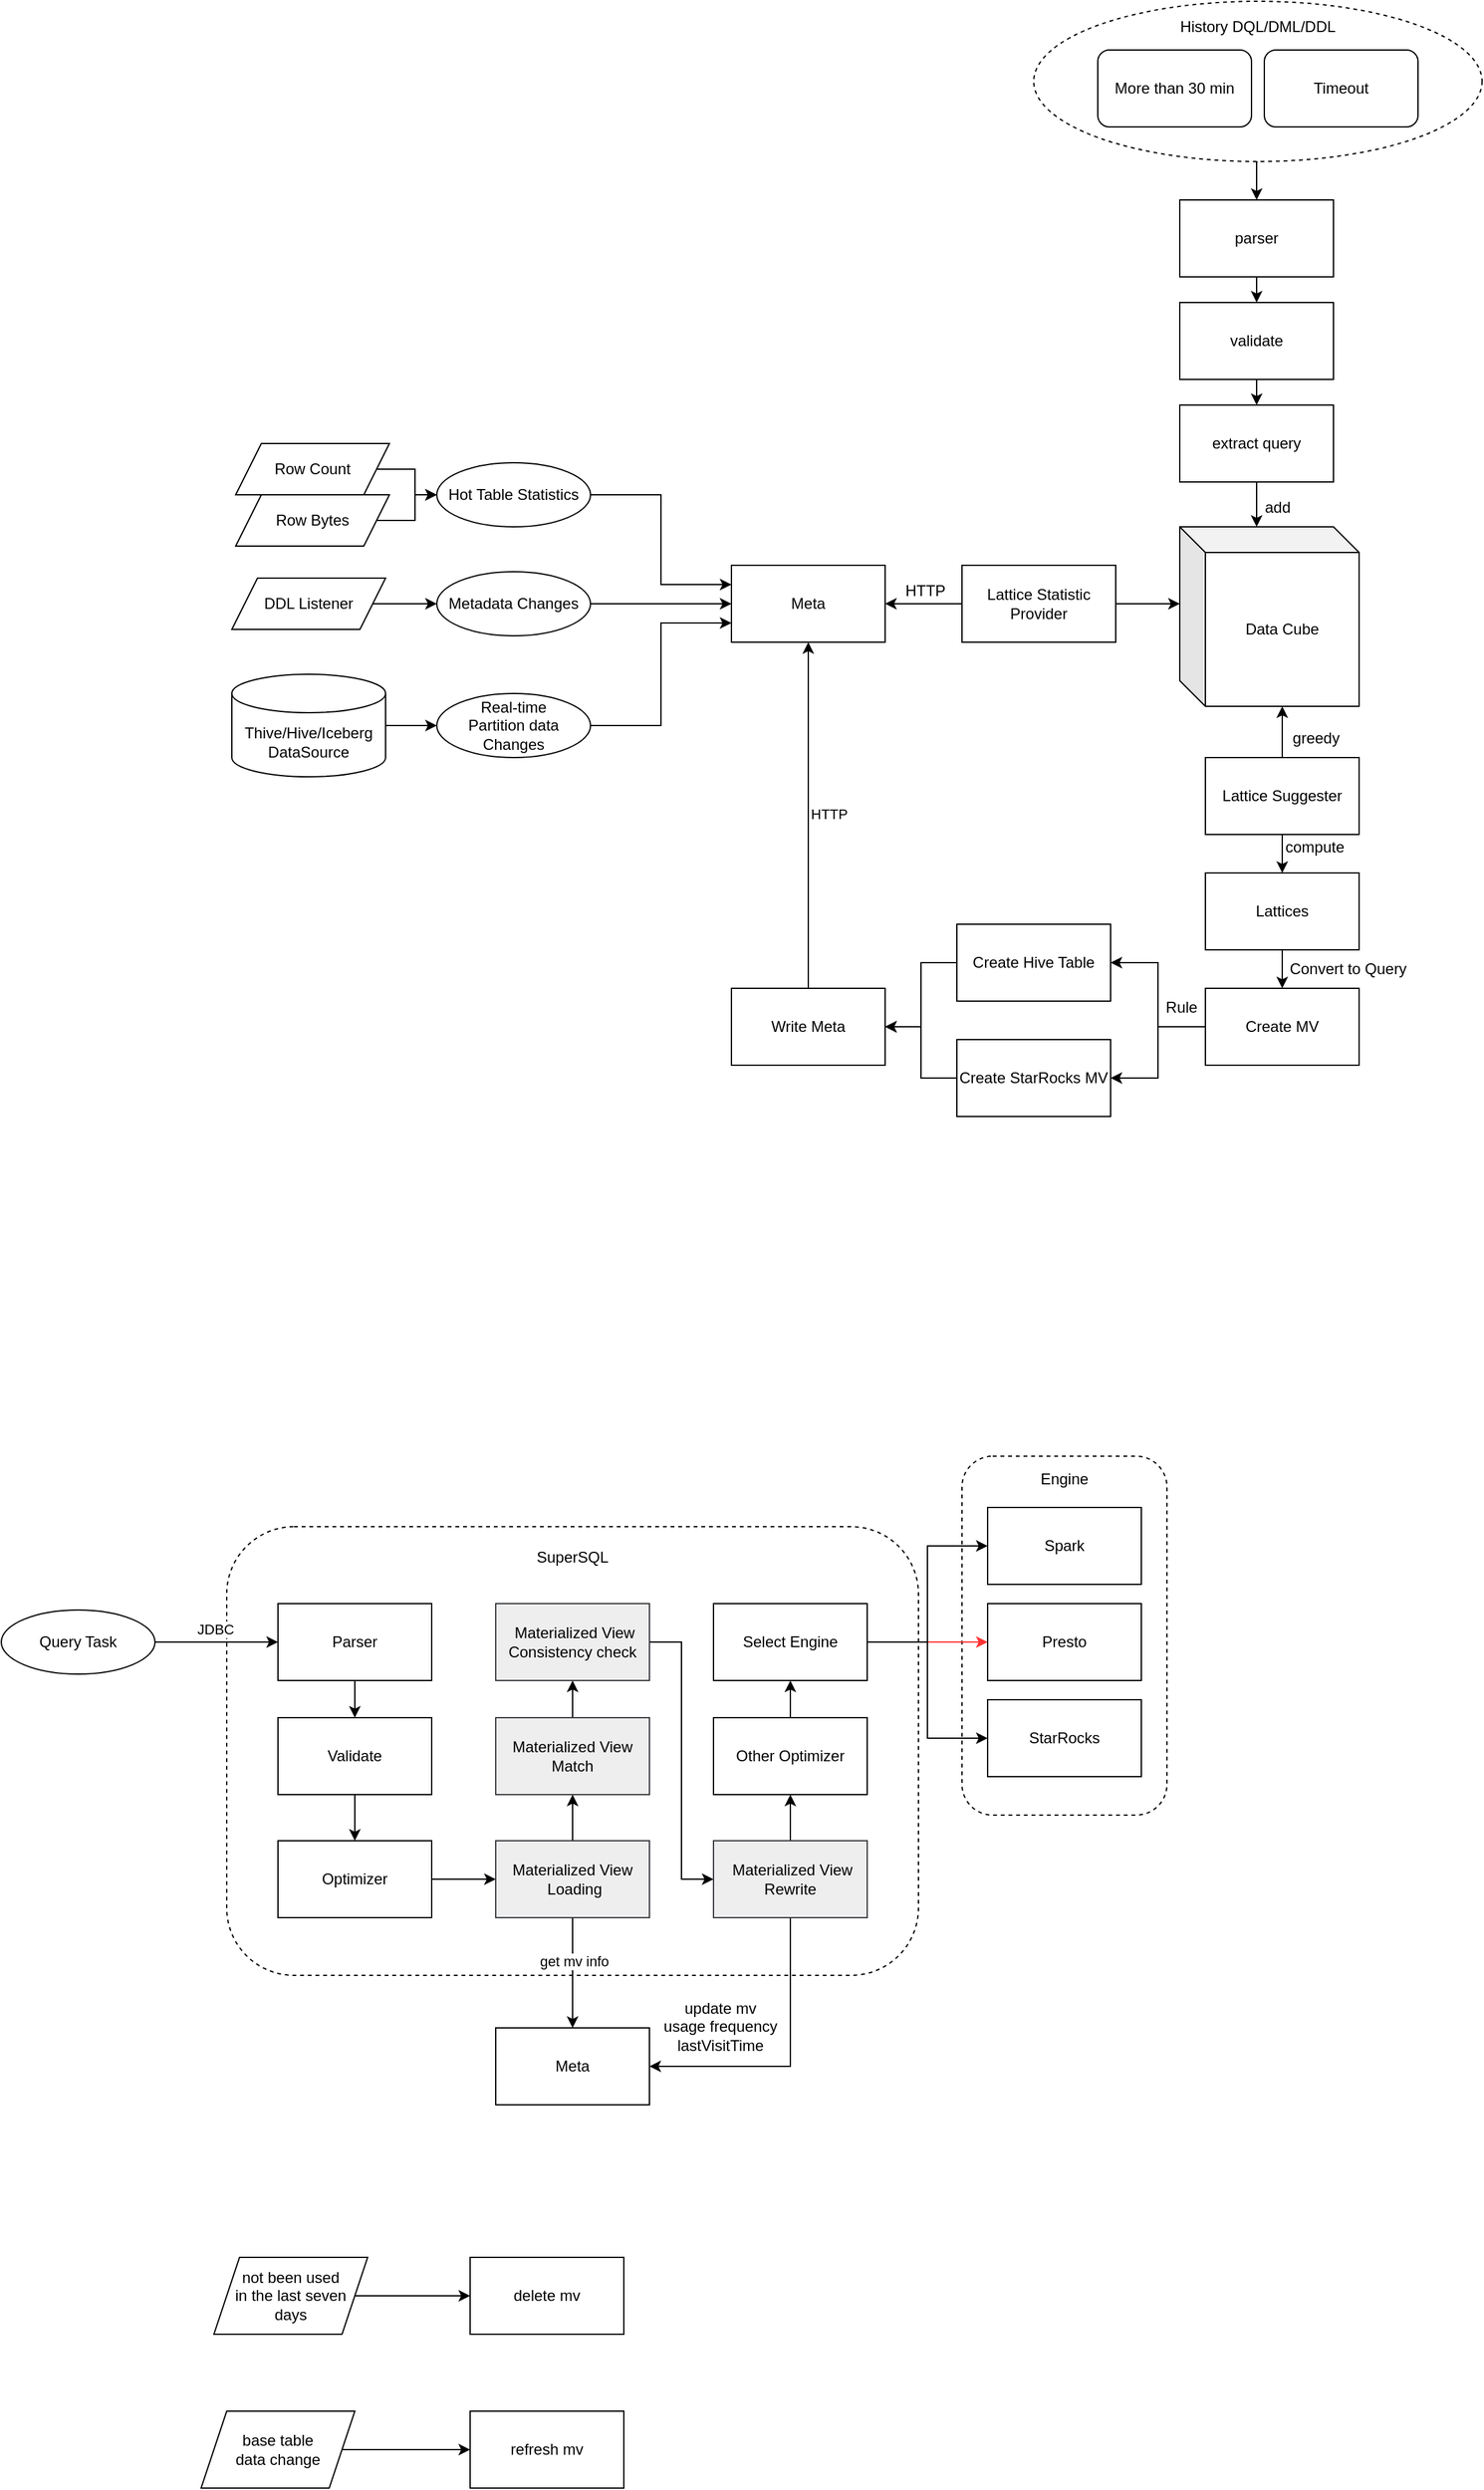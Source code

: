 <mxfile version="22.1.18" type="github">
  <diagram name="第 1 页" id="ghGFPaphjzri0F8Irfxw">
    <mxGraphModel dx="2069" dy="1955" grid="1" gridSize="10" guides="1" tooltips="1" connect="1" arrows="1" fold="1" page="1" pageScale="1" pageWidth="827" pageHeight="1169" math="0" shadow="0">
      <root>
        <mxCell id="0" />
        <mxCell id="1" parent="0" />
        <mxCell id="bA5kErI_qKJ0i6vfES4a-101" value="Engine&lt;br&gt;&lt;br&gt;&lt;br&gt;&lt;br&gt;&lt;br&gt;&lt;br&gt;&lt;br&gt;&lt;br&gt;&lt;br&gt;&lt;br&gt;&lt;br&gt;&lt;br&gt;&lt;br&gt;&lt;br&gt;&lt;br&gt;&lt;br&gt;&lt;br&gt;&lt;br&gt;" style="rounded=1;whiteSpace=wrap;html=1;dashed=1;" vertex="1" parent="1">
          <mxGeometry x="104" y="905" width="160" height="280" as="geometry" />
        </mxCell>
        <mxCell id="bA5kErI_qKJ0i6vfES4a-40" style="edgeStyle=orthogonalEdgeStyle;rounded=0;orthogonalLoop=1;jettySize=auto;html=1;exitX=0.5;exitY=1;exitDx=0;exitDy=0;entryX=0.5;entryY=0;entryDx=0;entryDy=0;" edge="1" parent="1" source="bA5kErI_qKJ0i6vfES4a-39" target="bA5kErI_qKJ0i6vfES4a-41">
          <mxGeometry relative="1" as="geometry" />
        </mxCell>
        <mxCell id="bA5kErI_qKJ0i6vfES4a-39" value="History DQL/DML/DDL&lt;br&gt;&lt;br&gt;&lt;br&gt;&lt;br&gt;&lt;br&gt;&lt;br&gt;&lt;br&gt;" style="ellipse;whiteSpace=wrap;html=1;dashed=1;" vertex="1" parent="1">
          <mxGeometry x="160" y="-230" width="350" height="125" as="geometry" />
        </mxCell>
        <mxCell id="bA5kErI_qKJ0i6vfES4a-6" style="edgeStyle=orthogonalEdgeStyle;rounded=0;orthogonalLoop=1;jettySize=auto;html=1;exitX=1;exitY=0.5;exitDx=0;exitDy=0;entryX=0;entryY=0.25;entryDx=0;entryDy=0;" edge="1" parent="1" source="bA5kErI_qKJ0i6vfES4a-1" target="bA5kErI_qKJ0i6vfES4a-3">
          <mxGeometry relative="1" as="geometry" />
        </mxCell>
        <mxCell id="bA5kErI_qKJ0i6vfES4a-1" value="Hot Table Statistics" style="ellipse;whiteSpace=wrap;html=1;" vertex="1" parent="1">
          <mxGeometry x="-306" y="130" width="120" height="50" as="geometry" />
        </mxCell>
        <mxCell id="bA5kErI_qKJ0i6vfES4a-5" style="edgeStyle=orthogonalEdgeStyle;rounded=0;orthogonalLoop=1;jettySize=auto;html=1;exitX=1;exitY=0.5;exitDx=0;exitDy=0;entryX=0;entryY=0.5;entryDx=0;entryDy=0;" edge="1" parent="1" source="bA5kErI_qKJ0i6vfES4a-2" target="bA5kErI_qKJ0i6vfES4a-3">
          <mxGeometry relative="1" as="geometry" />
        </mxCell>
        <mxCell id="bA5kErI_qKJ0i6vfES4a-2" value="Metadata Changes" style="ellipse;whiteSpace=wrap;html=1;" vertex="1" parent="1">
          <mxGeometry x="-306" y="215" width="120" height="50" as="geometry" />
        </mxCell>
        <mxCell id="bA5kErI_qKJ0i6vfES4a-3" value="Meta" style="rounded=0;whiteSpace=wrap;html=1;" vertex="1" parent="1">
          <mxGeometry x="-76" y="210" width="120" height="60" as="geometry" />
        </mxCell>
        <mxCell id="bA5kErI_qKJ0i6vfES4a-7" style="edgeStyle=orthogonalEdgeStyle;rounded=0;orthogonalLoop=1;jettySize=auto;html=1;exitX=1;exitY=0.5;exitDx=0;exitDy=0;entryX=0;entryY=0.75;entryDx=0;entryDy=0;" edge="1" parent="1" source="bA5kErI_qKJ0i6vfES4a-4" target="bA5kErI_qKJ0i6vfES4a-3">
          <mxGeometry relative="1" as="geometry" />
        </mxCell>
        <mxCell id="bA5kErI_qKJ0i6vfES4a-4" value="Real-time&lt;br&gt;Partition data &lt;br&gt;Changes" style="ellipse;whiteSpace=wrap;html=1;" vertex="1" parent="1">
          <mxGeometry x="-306" y="310" width="120" height="50" as="geometry" />
        </mxCell>
        <mxCell id="bA5kErI_qKJ0i6vfES4a-10" value="Data Cube" style="shape=cube;whiteSpace=wrap;html=1;boundedLbl=1;backgroundOutline=1;darkOpacity=0.05;darkOpacity2=0.1;" vertex="1" parent="1">
          <mxGeometry x="274" y="180" width="140" height="140" as="geometry" />
        </mxCell>
        <mxCell id="bA5kErI_qKJ0i6vfES4a-29" style="edgeStyle=orthogonalEdgeStyle;rounded=0;orthogonalLoop=1;jettySize=auto;html=1;exitX=0.5;exitY=1;exitDx=0;exitDy=0;entryX=0.5;entryY=0;entryDx=0;entryDy=0;" edge="1" parent="1" source="bA5kErI_qKJ0i6vfES4a-11" target="bA5kErI_qKJ0i6vfES4a-28">
          <mxGeometry relative="1" as="geometry" />
        </mxCell>
        <mxCell id="bA5kErI_qKJ0i6vfES4a-11" value="Lattice Suggester" style="rounded=0;whiteSpace=wrap;html=1;" vertex="1" parent="1">
          <mxGeometry x="294" y="360" width="120" height="60" as="geometry" />
        </mxCell>
        <mxCell id="bA5kErI_qKJ0i6vfES4a-12" style="edgeStyle=orthogonalEdgeStyle;rounded=0;orthogonalLoop=1;jettySize=auto;html=1;exitX=0.5;exitY=0;exitDx=0;exitDy=0;entryX=0;entryY=0;entryDx=80;entryDy=140;entryPerimeter=0;startArrow=none;startFill=0;endArrow=classic;endFill=1;" edge="1" parent="1" source="bA5kErI_qKJ0i6vfES4a-11" target="bA5kErI_qKJ0i6vfES4a-10">
          <mxGeometry relative="1" as="geometry" />
        </mxCell>
        <mxCell id="bA5kErI_qKJ0i6vfES4a-14" style="edgeStyle=orthogonalEdgeStyle;rounded=0;orthogonalLoop=1;jettySize=auto;html=1;exitX=0;exitY=0.5;exitDx=0;exitDy=0;entryX=1;entryY=0.5;entryDx=0;entryDy=0;" edge="1" parent="1" source="bA5kErI_qKJ0i6vfES4a-13" target="bA5kErI_qKJ0i6vfES4a-3">
          <mxGeometry relative="1" as="geometry" />
        </mxCell>
        <mxCell id="bA5kErI_qKJ0i6vfES4a-13" value="Lattice Statistic Provider" style="rounded=0;whiteSpace=wrap;html=1;" vertex="1" parent="1">
          <mxGeometry x="104" y="210" width="120" height="60" as="geometry" />
        </mxCell>
        <mxCell id="bA5kErI_qKJ0i6vfES4a-19" style="edgeStyle=orthogonalEdgeStyle;rounded=0;orthogonalLoop=1;jettySize=auto;html=1;exitX=1;exitY=0.5;exitDx=0;exitDy=0;entryX=0;entryY=0.5;entryDx=0;entryDy=0;" edge="1" parent="1" source="bA5kErI_qKJ0i6vfES4a-15" target="bA5kErI_qKJ0i6vfES4a-1">
          <mxGeometry relative="1" as="geometry" />
        </mxCell>
        <mxCell id="bA5kErI_qKJ0i6vfES4a-15" value="Row Bytes" style="shape=parallelogram;perimeter=parallelogramPerimeter;whiteSpace=wrap;html=1;fixedSize=1;" vertex="1" parent="1">
          <mxGeometry x="-463" y="155" width="120" height="40" as="geometry" />
        </mxCell>
        <mxCell id="bA5kErI_qKJ0i6vfES4a-18" style="edgeStyle=orthogonalEdgeStyle;rounded=0;orthogonalLoop=1;jettySize=auto;html=1;exitX=1;exitY=0.5;exitDx=0;exitDy=0;entryX=0;entryY=0.5;entryDx=0;entryDy=0;" edge="1" parent="1" source="bA5kErI_qKJ0i6vfES4a-17" target="bA5kErI_qKJ0i6vfES4a-1">
          <mxGeometry relative="1" as="geometry" />
        </mxCell>
        <mxCell id="bA5kErI_qKJ0i6vfES4a-17" value="Row Count" style="shape=parallelogram;perimeter=parallelogramPerimeter;whiteSpace=wrap;html=1;fixedSize=1;" vertex="1" parent="1">
          <mxGeometry x="-463" y="115" width="120" height="40" as="geometry" />
        </mxCell>
        <mxCell id="bA5kErI_qKJ0i6vfES4a-22" style="edgeStyle=orthogonalEdgeStyle;rounded=0;orthogonalLoop=1;jettySize=auto;html=1;exitX=1;exitY=0.5;exitDx=0;exitDy=0;entryX=0;entryY=0.5;entryDx=0;entryDy=0;" edge="1" parent="1" source="bA5kErI_qKJ0i6vfES4a-20" target="bA5kErI_qKJ0i6vfES4a-2">
          <mxGeometry relative="1" as="geometry" />
        </mxCell>
        <mxCell id="bA5kErI_qKJ0i6vfES4a-20" value="DDL Listener" style="shape=parallelogram;perimeter=parallelogramPerimeter;whiteSpace=wrap;html=1;fixedSize=1;" vertex="1" parent="1">
          <mxGeometry x="-466" y="220" width="120" height="40" as="geometry" />
        </mxCell>
        <mxCell id="bA5kErI_qKJ0i6vfES4a-21" style="edgeStyle=orthogonalEdgeStyle;rounded=0;orthogonalLoop=1;jettySize=auto;html=1;exitX=1;exitY=0.5;exitDx=0;exitDy=0;entryX=0;entryY=0;entryDx=0;entryDy=60;entryPerimeter=0;" edge="1" parent="1" source="bA5kErI_qKJ0i6vfES4a-13" target="bA5kErI_qKJ0i6vfES4a-10">
          <mxGeometry relative="1" as="geometry" />
        </mxCell>
        <mxCell id="bA5kErI_qKJ0i6vfES4a-25" style="edgeStyle=orthogonalEdgeStyle;rounded=0;orthogonalLoop=1;jettySize=auto;html=1;exitX=1;exitY=0.5;exitDx=0;exitDy=0;exitPerimeter=0;entryX=0;entryY=0.5;entryDx=0;entryDy=0;" edge="1" parent="1" source="bA5kErI_qKJ0i6vfES4a-24" target="bA5kErI_qKJ0i6vfES4a-4">
          <mxGeometry relative="1" as="geometry" />
        </mxCell>
        <mxCell id="bA5kErI_qKJ0i6vfES4a-24" value="Thive/Hive/Iceberg&lt;br&gt;DataSource" style="shape=cylinder3;whiteSpace=wrap;html=1;boundedLbl=1;backgroundOutline=1;size=15;" vertex="1" parent="1">
          <mxGeometry x="-466" y="295" width="120" height="80" as="geometry" />
        </mxCell>
        <mxCell id="bA5kErI_qKJ0i6vfES4a-31" style="edgeStyle=orthogonalEdgeStyle;rounded=0;orthogonalLoop=1;jettySize=auto;html=1;exitX=0.5;exitY=1;exitDx=0;exitDy=0;entryX=0.5;entryY=0;entryDx=0;entryDy=0;" edge="1" parent="1" source="bA5kErI_qKJ0i6vfES4a-28" target="bA5kErI_qKJ0i6vfES4a-30">
          <mxGeometry relative="1" as="geometry" />
        </mxCell>
        <mxCell id="bA5kErI_qKJ0i6vfES4a-28" value="Lattices" style="rounded=0;whiteSpace=wrap;html=1;" vertex="1" parent="1">
          <mxGeometry x="294" y="450" width="120" height="60" as="geometry" />
        </mxCell>
        <mxCell id="bA5kErI_qKJ0i6vfES4a-77" style="edgeStyle=orthogonalEdgeStyle;rounded=0;orthogonalLoop=1;jettySize=auto;html=1;exitX=0;exitY=0.5;exitDx=0;exitDy=0;" edge="1" parent="1" source="bA5kErI_qKJ0i6vfES4a-30" target="bA5kErI_qKJ0i6vfES4a-75">
          <mxGeometry relative="1" as="geometry" />
        </mxCell>
        <mxCell id="bA5kErI_qKJ0i6vfES4a-78" style="edgeStyle=orthogonalEdgeStyle;rounded=0;orthogonalLoop=1;jettySize=auto;html=1;exitX=0;exitY=0.5;exitDx=0;exitDy=0;entryX=1;entryY=0.5;entryDx=0;entryDy=0;" edge="1" parent="1" source="bA5kErI_qKJ0i6vfES4a-30" target="bA5kErI_qKJ0i6vfES4a-76">
          <mxGeometry relative="1" as="geometry" />
        </mxCell>
        <mxCell id="bA5kErI_qKJ0i6vfES4a-30" value="Create MV" style="rounded=0;whiteSpace=wrap;html=1;" vertex="1" parent="1">
          <mxGeometry x="294" y="540" width="120" height="60" as="geometry" />
        </mxCell>
        <mxCell id="bA5kErI_qKJ0i6vfES4a-32" value="Convert to Query" style="text;html=1;align=center;verticalAlign=middle;resizable=0;points=[];autosize=1;strokeColor=none;fillColor=none;" vertex="1" parent="1">
          <mxGeometry x="350" y="510" width="110" height="30" as="geometry" />
        </mxCell>
        <mxCell id="bA5kErI_qKJ0i6vfES4a-37" value="More than 30 min" style="rounded=1;whiteSpace=wrap;html=1;" vertex="1" parent="1">
          <mxGeometry x="210" y="-192" width="120" height="60" as="geometry" />
        </mxCell>
        <mxCell id="bA5kErI_qKJ0i6vfES4a-38" value="Timeout" style="rounded=1;whiteSpace=wrap;html=1;" vertex="1" parent="1">
          <mxGeometry x="340" y="-192" width="120" height="60" as="geometry" />
        </mxCell>
        <mxCell id="bA5kErI_qKJ0i6vfES4a-47" style="edgeStyle=orthogonalEdgeStyle;rounded=0;orthogonalLoop=1;jettySize=auto;html=1;exitX=0.5;exitY=1;exitDx=0;exitDy=0;entryX=0.5;entryY=0;entryDx=0;entryDy=0;" edge="1" parent="1" source="bA5kErI_qKJ0i6vfES4a-41" target="bA5kErI_qKJ0i6vfES4a-42">
          <mxGeometry relative="1" as="geometry" />
        </mxCell>
        <mxCell id="bA5kErI_qKJ0i6vfES4a-41" value="parser" style="rounded=0;whiteSpace=wrap;html=1;" vertex="1" parent="1">
          <mxGeometry x="274" y="-75" width="120" height="60" as="geometry" />
        </mxCell>
        <mxCell id="bA5kErI_qKJ0i6vfES4a-46" style="edgeStyle=orthogonalEdgeStyle;rounded=0;orthogonalLoop=1;jettySize=auto;html=1;exitX=0.5;exitY=1;exitDx=0;exitDy=0;entryX=0.5;entryY=0;entryDx=0;entryDy=0;" edge="1" parent="1" source="bA5kErI_qKJ0i6vfES4a-42" target="bA5kErI_qKJ0i6vfES4a-43">
          <mxGeometry relative="1" as="geometry" />
        </mxCell>
        <mxCell id="bA5kErI_qKJ0i6vfES4a-42" value="validate" style="rounded=0;whiteSpace=wrap;html=1;" vertex="1" parent="1">
          <mxGeometry x="274" y="5" width="120" height="60" as="geometry" />
        </mxCell>
        <mxCell id="bA5kErI_qKJ0i6vfES4a-43" value="extract query" style="rounded=0;whiteSpace=wrap;html=1;" vertex="1" parent="1">
          <mxGeometry x="274" y="85" width="120" height="60" as="geometry" />
        </mxCell>
        <mxCell id="bA5kErI_qKJ0i6vfES4a-44" style="edgeStyle=orthogonalEdgeStyle;rounded=0;orthogonalLoop=1;jettySize=auto;html=1;exitX=0.5;exitY=1;exitDx=0;exitDy=0;entryX=0;entryY=0;entryDx=60;entryDy=0;entryPerimeter=0;" edge="1" parent="1" source="bA5kErI_qKJ0i6vfES4a-43" target="bA5kErI_qKJ0i6vfES4a-10">
          <mxGeometry relative="1" as="geometry" />
        </mxCell>
        <mxCell id="bA5kErI_qKJ0i6vfES4a-45" value="add" style="text;html=1;align=center;verticalAlign=middle;resizable=0;points=[];autosize=1;strokeColor=none;fillColor=none;" vertex="1" parent="1">
          <mxGeometry x="330" y="150" width="40" height="30" as="geometry" />
        </mxCell>
        <mxCell id="bA5kErI_qKJ0i6vfES4a-48" value="compute" style="text;html=1;align=center;verticalAlign=middle;resizable=0;points=[];autosize=1;strokeColor=none;fillColor=none;" vertex="1" parent="1">
          <mxGeometry x="344" y="415" width="70" height="30" as="geometry" />
        </mxCell>
        <mxCell id="bA5kErI_qKJ0i6vfES4a-70" value="greedy" style="text;html=1;align=center;verticalAlign=middle;resizable=0;points=[];autosize=1;strokeColor=none;fillColor=none;" vertex="1" parent="1">
          <mxGeometry x="350" y="330" width="60" height="30" as="geometry" />
        </mxCell>
        <mxCell id="bA5kErI_qKJ0i6vfES4a-71" value="HTTP" style="text;html=1;align=center;verticalAlign=middle;resizable=0;points=[];autosize=1;strokeColor=none;fillColor=none;" vertex="1" parent="1">
          <mxGeometry x="50" y="215" width="50" height="30" as="geometry" />
        </mxCell>
        <mxCell id="bA5kErI_qKJ0i6vfES4a-83" style="edgeStyle=orthogonalEdgeStyle;rounded=0;orthogonalLoop=1;jettySize=auto;html=1;exitX=0;exitY=0.5;exitDx=0;exitDy=0;entryX=1;entryY=0.5;entryDx=0;entryDy=0;" edge="1" parent="1" source="bA5kErI_qKJ0i6vfES4a-75" target="bA5kErI_qKJ0i6vfES4a-81">
          <mxGeometry relative="1" as="geometry" />
        </mxCell>
        <mxCell id="bA5kErI_qKJ0i6vfES4a-75" value="Create Hive Table" style="rounded=0;whiteSpace=wrap;html=1;" vertex="1" parent="1">
          <mxGeometry x="100" y="490" width="120" height="60" as="geometry" />
        </mxCell>
        <mxCell id="bA5kErI_qKJ0i6vfES4a-85" style="edgeStyle=orthogonalEdgeStyle;rounded=0;orthogonalLoop=1;jettySize=auto;html=1;exitX=0;exitY=0.5;exitDx=0;exitDy=0;entryX=1;entryY=0.5;entryDx=0;entryDy=0;" edge="1" parent="1" source="bA5kErI_qKJ0i6vfES4a-76" target="bA5kErI_qKJ0i6vfES4a-81">
          <mxGeometry relative="1" as="geometry" />
        </mxCell>
        <mxCell id="bA5kErI_qKJ0i6vfES4a-76" value="Create StarRocks MV" style="rounded=0;whiteSpace=wrap;html=1;" vertex="1" parent="1">
          <mxGeometry x="100" y="580" width="120" height="60" as="geometry" />
        </mxCell>
        <mxCell id="bA5kErI_qKJ0i6vfES4a-79" value="Rule" style="text;html=1;align=center;verticalAlign=middle;resizable=0;points=[];autosize=1;strokeColor=none;fillColor=none;" vertex="1" parent="1">
          <mxGeometry x="250" y="540" width="50" height="30" as="geometry" />
        </mxCell>
        <mxCell id="bA5kErI_qKJ0i6vfES4a-82" style="edgeStyle=orthogonalEdgeStyle;rounded=0;orthogonalLoop=1;jettySize=auto;html=1;exitX=0.5;exitY=0;exitDx=0;exitDy=0;entryX=0.5;entryY=1;entryDx=0;entryDy=0;" edge="1" parent="1" source="bA5kErI_qKJ0i6vfES4a-81" target="bA5kErI_qKJ0i6vfES4a-3">
          <mxGeometry relative="1" as="geometry" />
        </mxCell>
        <mxCell id="bA5kErI_qKJ0i6vfES4a-109" value="HTTP" style="edgeLabel;html=1;align=center;verticalAlign=middle;resizable=0;points=[];" vertex="1" connectable="0" parent="bA5kErI_qKJ0i6vfES4a-82">
          <mxGeometry x="0.007" y="-2" relative="1" as="geometry">
            <mxPoint x="14" as="offset" />
          </mxGeometry>
        </mxCell>
        <mxCell id="bA5kErI_qKJ0i6vfES4a-81" value="Write Meta" style="rounded=0;whiteSpace=wrap;html=1;" vertex="1" parent="1">
          <mxGeometry x="-76" y="540" width="120" height="60" as="geometry" />
        </mxCell>
        <mxCell id="bA5kErI_qKJ0i6vfES4a-86" value="SuperSQL&lt;br&gt;&lt;br&gt;&lt;br&gt;&lt;br&gt;&lt;br&gt;&lt;br&gt;&lt;br&gt;&lt;br&gt;&lt;br&gt;&lt;br&gt;&lt;br&gt;&lt;br&gt;&lt;br&gt;&lt;br&gt;&lt;br&gt;&lt;br&gt;&lt;br&gt;&lt;br&gt;&lt;br&gt;&lt;br&gt;&lt;br&gt;&lt;br&gt;" style="rounded=1;whiteSpace=wrap;html=1;dashed=1;" vertex="1" parent="1">
          <mxGeometry x="-470" y="960" width="540" height="350" as="geometry" />
        </mxCell>
        <mxCell id="bA5kErI_qKJ0i6vfES4a-87" style="edgeStyle=orthogonalEdgeStyle;rounded=0;orthogonalLoop=1;jettySize=auto;html=1;exitX=0.5;exitY=0;exitDx=0;exitDy=0;entryX=0.5;entryY=1;entryDx=0;entryDy=0;" edge="1" parent="1" source="bA5kErI_qKJ0i6vfES4a-120" target="bA5kErI_qKJ0i6vfES4a-100">
          <mxGeometry relative="1" as="geometry" />
        </mxCell>
        <mxCell id="bA5kErI_qKJ0i6vfES4a-121" style="edgeStyle=orthogonalEdgeStyle;rounded=0;orthogonalLoop=1;jettySize=auto;html=1;exitX=0.5;exitY=0;exitDx=0;exitDy=0;entryX=0.5;entryY=1;entryDx=0;entryDy=0;" edge="1" parent="1" source="bA5kErI_qKJ0i6vfES4a-88" target="bA5kErI_qKJ0i6vfES4a-120">
          <mxGeometry relative="1" as="geometry" />
        </mxCell>
        <mxCell id="bA5kErI_qKJ0i6vfES4a-122" style="edgeStyle=orthogonalEdgeStyle;rounded=0;orthogonalLoop=1;jettySize=auto;html=1;exitX=0.5;exitY=1;exitDx=0;exitDy=0;entryX=1;entryY=0.5;entryDx=0;entryDy=0;" edge="1" parent="1" source="bA5kErI_qKJ0i6vfES4a-88" target="bA5kErI_qKJ0i6vfES4a-112">
          <mxGeometry relative="1" as="geometry" />
        </mxCell>
        <mxCell id="bA5kErI_qKJ0i6vfES4a-88" value="&amp;nbsp;Materialized View Rewrite" style="rounded=0;whiteSpace=wrap;html=1;fillColor=#eeeeee;strokeColor=#36393d;" vertex="1" parent="1">
          <mxGeometry x="-90" y="1205" width="120" height="60" as="geometry" />
        </mxCell>
        <mxCell id="bA5kErI_qKJ0i6vfES4a-89" style="edgeStyle=orthogonalEdgeStyle;rounded=0;orthogonalLoop=1;jettySize=auto;html=1;exitX=0.5;exitY=1;exitDx=0;exitDy=0;entryX=0.5;entryY=0;entryDx=0;entryDy=0;" edge="1" parent="1" source="bA5kErI_qKJ0i6vfES4a-90" target="bA5kErI_qKJ0i6vfES4a-92">
          <mxGeometry relative="1" as="geometry" />
        </mxCell>
        <mxCell id="bA5kErI_qKJ0i6vfES4a-90" value="Parser" style="rounded=0;whiteSpace=wrap;html=1;" vertex="1" parent="1">
          <mxGeometry x="-430" y="1020" width="120" height="60" as="geometry" />
        </mxCell>
        <mxCell id="bA5kErI_qKJ0i6vfES4a-91" style="edgeStyle=orthogonalEdgeStyle;rounded=0;orthogonalLoop=1;jettySize=auto;html=1;exitX=0.5;exitY=1;exitDx=0;exitDy=0;entryX=0.5;entryY=0;entryDx=0;entryDy=0;" edge="1" parent="1" source="bA5kErI_qKJ0i6vfES4a-92" target="bA5kErI_qKJ0i6vfES4a-94">
          <mxGeometry relative="1" as="geometry" />
        </mxCell>
        <mxCell id="bA5kErI_qKJ0i6vfES4a-92" value="Validate" style="rounded=0;whiteSpace=wrap;html=1;" vertex="1" parent="1">
          <mxGeometry x="-430" y="1109" width="120" height="60" as="geometry" />
        </mxCell>
        <mxCell id="bA5kErI_qKJ0i6vfES4a-93" style="edgeStyle=orthogonalEdgeStyle;rounded=0;orthogonalLoop=1;jettySize=auto;html=1;exitX=1;exitY=0.5;exitDx=0;exitDy=0;entryX=0;entryY=0.5;entryDx=0;entryDy=0;" edge="1" parent="1" source="bA5kErI_qKJ0i6vfES4a-94" target="bA5kErI_qKJ0i6vfES4a-98">
          <mxGeometry relative="1" as="geometry" />
        </mxCell>
        <mxCell id="bA5kErI_qKJ0i6vfES4a-94" value="Optimizer" style="rounded=0;whiteSpace=wrap;html=1;" vertex="1" parent="1">
          <mxGeometry x="-430" y="1205" width="120" height="60" as="geometry" />
        </mxCell>
        <mxCell id="bA5kErI_qKJ0i6vfES4a-95" style="edgeStyle=orthogonalEdgeStyle;rounded=0;orthogonalLoop=1;jettySize=auto;html=1;exitX=1;exitY=0.5;exitDx=0;exitDy=0;entryX=0;entryY=0.5;entryDx=0;entryDy=0;" edge="1" parent="1" source="bA5kErI_qKJ0i6vfES4a-110" target="bA5kErI_qKJ0i6vfES4a-90">
          <mxGeometry relative="1" as="geometry">
            <mxPoint x="-434" y="1046" as="sourcePoint" />
          </mxGeometry>
        </mxCell>
        <mxCell id="bA5kErI_qKJ0i6vfES4a-111" value="JDBC" style="edgeLabel;html=1;align=center;verticalAlign=middle;resizable=0;points=[];" vertex="1" connectable="0" parent="bA5kErI_qKJ0i6vfES4a-95">
          <mxGeometry x="-0.105" y="-2" relative="1" as="geometry">
            <mxPoint x="4" y="-12" as="offset" />
          </mxGeometry>
        </mxCell>
        <mxCell id="bA5kErI_qKJ0i6vfES4a-97" style="edgeStyle=orthogonalEdgeStyle;rounded=0;orthogonalLoop=1;jettySize=auto;html=1;exitX=0.5;exitY=0;exitDx=0;exitDy=0;entryX=0.5;entryY=1;entryDx=0;entryDy=0;" edge="1" parent="1" source="bA5kErI_qKJ0i6vfES4a-98" target="bA5kErI_qKJ0i6vfES4a-115">
          <mxGeometry relative="1" as="geometry" />
        </mxCell>
        <mxCell id="bA5kErI_qKJ0i6vfES4a-113" style="edgeStyle=orthogonalEdgeStyle;rounded=0;orthogonalLoop=1;jettySize=auto;html=1;exitX=0.5;exitY=1;exitDx=0;exitDy=0;entryX=0.5;entryY=0;entryDx=0;entryDy=0;" edge="1" parent="1" source="bA5kErI_qKJ0i6vfES4a-98" target="bA5kErI_qKJ0i6vfES4a-112">
          <mxGeometry relative="1" as="geometry" />
        </mxCell>
        <mxCell id="bA5kErI_qKJ0i6vfES4a-114" value="get mv info" style="edgeLabel;html=1;align=center;verticalAlign=middle;resizable=0;points=[];" vertex="1" connectable="0" parent="bA5kErI_qKJ0i6vfES4a-113">
          <mxGeometry x="-0.244" y="1" relative="1" as="geometry">
            <mxPoint y="1" as="offset" />
          </mxGeometry>
        </mxCell>
        <mxCell id="bA5kErI_qKJ0i6vfES4a-98" value="Materialized View&lt;br&gt;&amp;nbsp;Loading" style="rounded=0;whiteSpace=wrap;html=1;fillColor=#eeeeee;strokeColor=#36393d;" vertex="1" parent="1">
          <mxGeometry x="-260" y="1205" width="120" height="60" as="geometry" />
        </mxCell>
        <mxCell id="bA5kErI_qKJ0i6vfES4a-106" style="edgeStyle=orthogonalEdgeStyle;rounded=0;orthogonalLoop=1;jettySize=auto;html=1;exitX=1;exitY=0.5;exitDx=0;exitDy=0;entryX=0;entryY=0.5;entryDx=0;entryDy=0;" edge="1" parent="1" source="bA5kErI_qKJ0i6vfES4a-100" target="bA5kErI_qKJ0i6vfES4a-102">
          <mxGeometry relative="1" as="geometry" />
        </mxCell>
        <mxCell id="bA5kErI_qKJ0i6vfES4a-107" style="edgeStyle=orthogonalEdgeStyle;rounded=0;orthogonalLoop=1;jettySize=auto;html=1;exitX=1;exitY=0.5;exitDx=0;exitDy=0;entryX=0;entryY=0.5;entryDx=0;entryDy=0;strokeColor=#FF3333;" edge="1" parent="1" source="bA5kErI_qKJ0i6vfES4a-100" target="bA5kErI_qKJ0i6vfES4a-103">
          <mxGeometry relative="1" as="geometry" />
        </mxCell>
        <mxCell id="bA5kErI_qKJ0i6vfES4a-108" style="edgeStyle=orthogonalEdgeStyle;rounded=0;orthogonalLoop=1;jettySize=auto;html=1;exitX=1;exitY=0.5;exitDx=0;exitDy=0;entryX=0;entryY=0.5;entryDx=0;entryDy=0;" edge="1" parent="1" source="bA5kErI_qKJ0i6vfES4a-100" target="bA5kErI_qKJ0i6vfES4a-104">
          <mxGeometry relative="1" as="geometry" />
        </mxCell>
        <mxCell id="bA5kErI_qKJ0i6vfES4a-100" value="Select Engine" style="rounded=0;whiteSpace=wrap;html=1;" vertex="1" parent="1">
          <mxGeometry x="-90" y="1020" width="120" height="60" as="geometry" />
        </mxCell>
        <mxCell id="bA5kErI_qKJ0i6vfES4a-102" value="Spark" style="rounded=0;whiteSpace=wrap;html=1;" vertex="1" parent="1">
          <mxGeometry x="124" y="945" width="120" height="60" as="geometry" />
        </mxCell>
        <mxCell id="bA5kErI_qKJ0i6vfES4a-103" value="Presto" style="rounded=0;whiteSpace=wrap;html=1;" vertex="1" parent="1">
          <mxGeometry x="124" y="1020" width="120" height="60" as="geometry" />
        </mxCell>
        <mxCell id="bA5kErI_qKJ0i6vfES4a-104" value="StarRocks" style="rounded=0;whiteSpace=wrap;html=1;" vertex="1" parent="1">
          <mxGeometry x="124" y="1095" width="120" height="60" as="geometry" />
        </mxCell>
        <mxCell id="bA5kErI_qKJ0i6vfES4a-110" value="Query Task" style="ellipse;whiteSpace=wrap;html=1;" vertex="1" parent="1">
          <mxGeometry x="-646" y="1025" width="120" height="50" as="geometry" />
        </mxCell>
        <mxCell id="bA5kErI_qKJ0i6vfES4a-112" value="Meta" style="rounded=0;whiteSpace=wrap;html=1;" vertex="1" parent="1">
          <mxGeometry x="-260" y="1351" width="120" height="60" as="geometry" />
        </mxCell>
        <mxCell id="bA5kErI_qKJ0i6vfES4a-117" style="edgeStyle=orthogonalEdgeStyle;rounded=0;orthogonalLoop=1;jettySize=auto;html=1;exitX=0.5;exitY=0;exitDx=0;exitDy=0;entryX=0.5;entryY=1;entryDx=0;entryDy=0;" edge="1" parent="1" source="bA5kErI_qKJ0i6vfES4a-115" target="bA5kErI_qKJ0i6vfES4a-118">
          <mxGeometry relative="1" as="geometry" />
        </mxCell>
        <mxCell id="bA5kErI_qKJ0i6vfES4a-115" value="Materialized View&lt;br&gt;Match" style="rounded=0;whiteSpace=wrap;html=1;fillColor=#eeeeee;strokeColor=#36393d;" vertex="1" parent="1">
          <mxGeometry x="-260" y="1109" width="120" height="60" as="geometry" />
        </mxCell>
        <mxCell id="bA5kErI_qKJ0i6vfES4a-119" style="edgeStyle=orthogonalEdgeStyle;rounded=0;orthogonalLoop=1;jettySize=auto;html=1;exitX=1;exitY=0.5;exitDx=0;exitDy=0;entryX=0;entryY=0.5;entryDx=0;entryDy=0;" edge="1" parent="1" source="bA5kErI_qKJ0i6vfES4a-118" target="bA5kErI_qKJ0i6vfES4a-88">
          <mxGeometry relative="1" as="geometry" />
        </mxCell>
        <mxCell id="bA5kErI_qKJ0i6vfES4a-118" value="&amp;nbsp;Materialized View Consistency check" style="rounded=0;whiteSpace=wrap;html=1;fillColor=#eeeeee;strokeColor=#36393d;" vertex="1" parent="1">
          <mxGeometry x="-260" y="1020" width="120" height="60" as="geometry" />
        </mxCell>
        <mxCell id="bA5kErI_qKJ0i6vfES4a-120" value="Other Optimizer" style="rounded=0;whiteSpace=wrap;html=1;" vertex="1" parent="1">
          <mxGeometry x="-90" y="1109" width="120" height="60" as="geometry" />
        </mxCell>
        <mxCell id="bA5kErI_qKJ0i6vfES4a-123" value="update mv &lt;br&gt;usage frequency&lt;br&gt;lastVisitTime" style="text;html=1;align=center;verticalAlign=middle;resizable=0;points=[];autosize=1;strokeColor=none;fillColor=none;" vertex="1" parent="1">
          <mxGeometry x="-140" y="1320" width="110" height="60" as="geometry" />
        </mxCell>
        <mxCell id="bA5kErI_qKJ0i6vfES4a-124" value="delete mv" style="rounded=0;whiteSpace=wrap;html=1;" vertex="1" parent="1">
          <mxGeometry x="-280" y="1530" width="120" height="60" as="geometry" />
        </mxCell>
        <mxCell id="bA5kErI_qKJ0i6vfES4a-127" style="edgeStyle=orthogonalEdgeStyle;rounded=0;orthogonalLoop=1;jettySize=auto;html=1;exitX=1;exitY=0.5;exitDx=0;exitDy=0;entryX=0;entryY=0.5;entryDx=0;entryDy=0;" edge="1" parent="1" source="bA5kErI_qKJ0i6vfES4a-125" target="bA5kErI_qKJ0i6vfES4a-124">
          <mxGeometry relative="1" as="geometry" />
        </mxCell>
        <mxCell id="bA5kErI_qKJ0i6vfES4a-125" value="not been used &lt;br&gt;in the last seven &lt;br&gt;days" style="shape=parallelogram;perimeter=parallelogramPerimeter;whiteSpace=wrap;html=1;fixedSize=1;" vertex="1" parent="1">
          <mxGeometry x="-480" y="1530" width="120" height="60" as="geometry" />
        </mxCell>
        <mxCell id="bA5kErI_qKJ0i6vfES4a-129" style="edgeStyle=orthogonalEdgeStyle;rounded=0;orthogonalLoop=1;jettySize=auto;html=1;exitX=1;exitY=0.5;exitDx=0;exitDy=0;entryX=0;entryY=0.5;entryDx=0;entryDy=0;" edge="1" parent="1" source="bA5kErI_qKJ0i6vfES4a-126" target="bA5kErI_qKJ0i6vfES4a-128">
          <mxGeometry relative="1" as="geometry" />
        </mxCell>
        <mxCell id="bA5kErI_qKJ0i6vfES4a-126" value="base table &lt;br&gt;data change" style="shape=parallelogram;perimeter=parallelogramPerimeter;whiteSpace=wrap;html=1;fixedSize=1;" vertex="1" parent="1">
          <mxGeometry x="-490" y="1650" width="120" height="60" as="geometry" />
        </mxCell>
        <mxCell id="bA5kErI_qKJ0i6vfES4a-128" value="refresh mv" style="rounded=0;whiteSpace=wrap;html=1;" vertex="1" parent="1">
          <mxGeometry x="-280" y="1650" width="120" height="60" as="geometry" />
        </mxCell>
      </root>
    </mxGraphModel>
  </diagram>
</mxfile>
